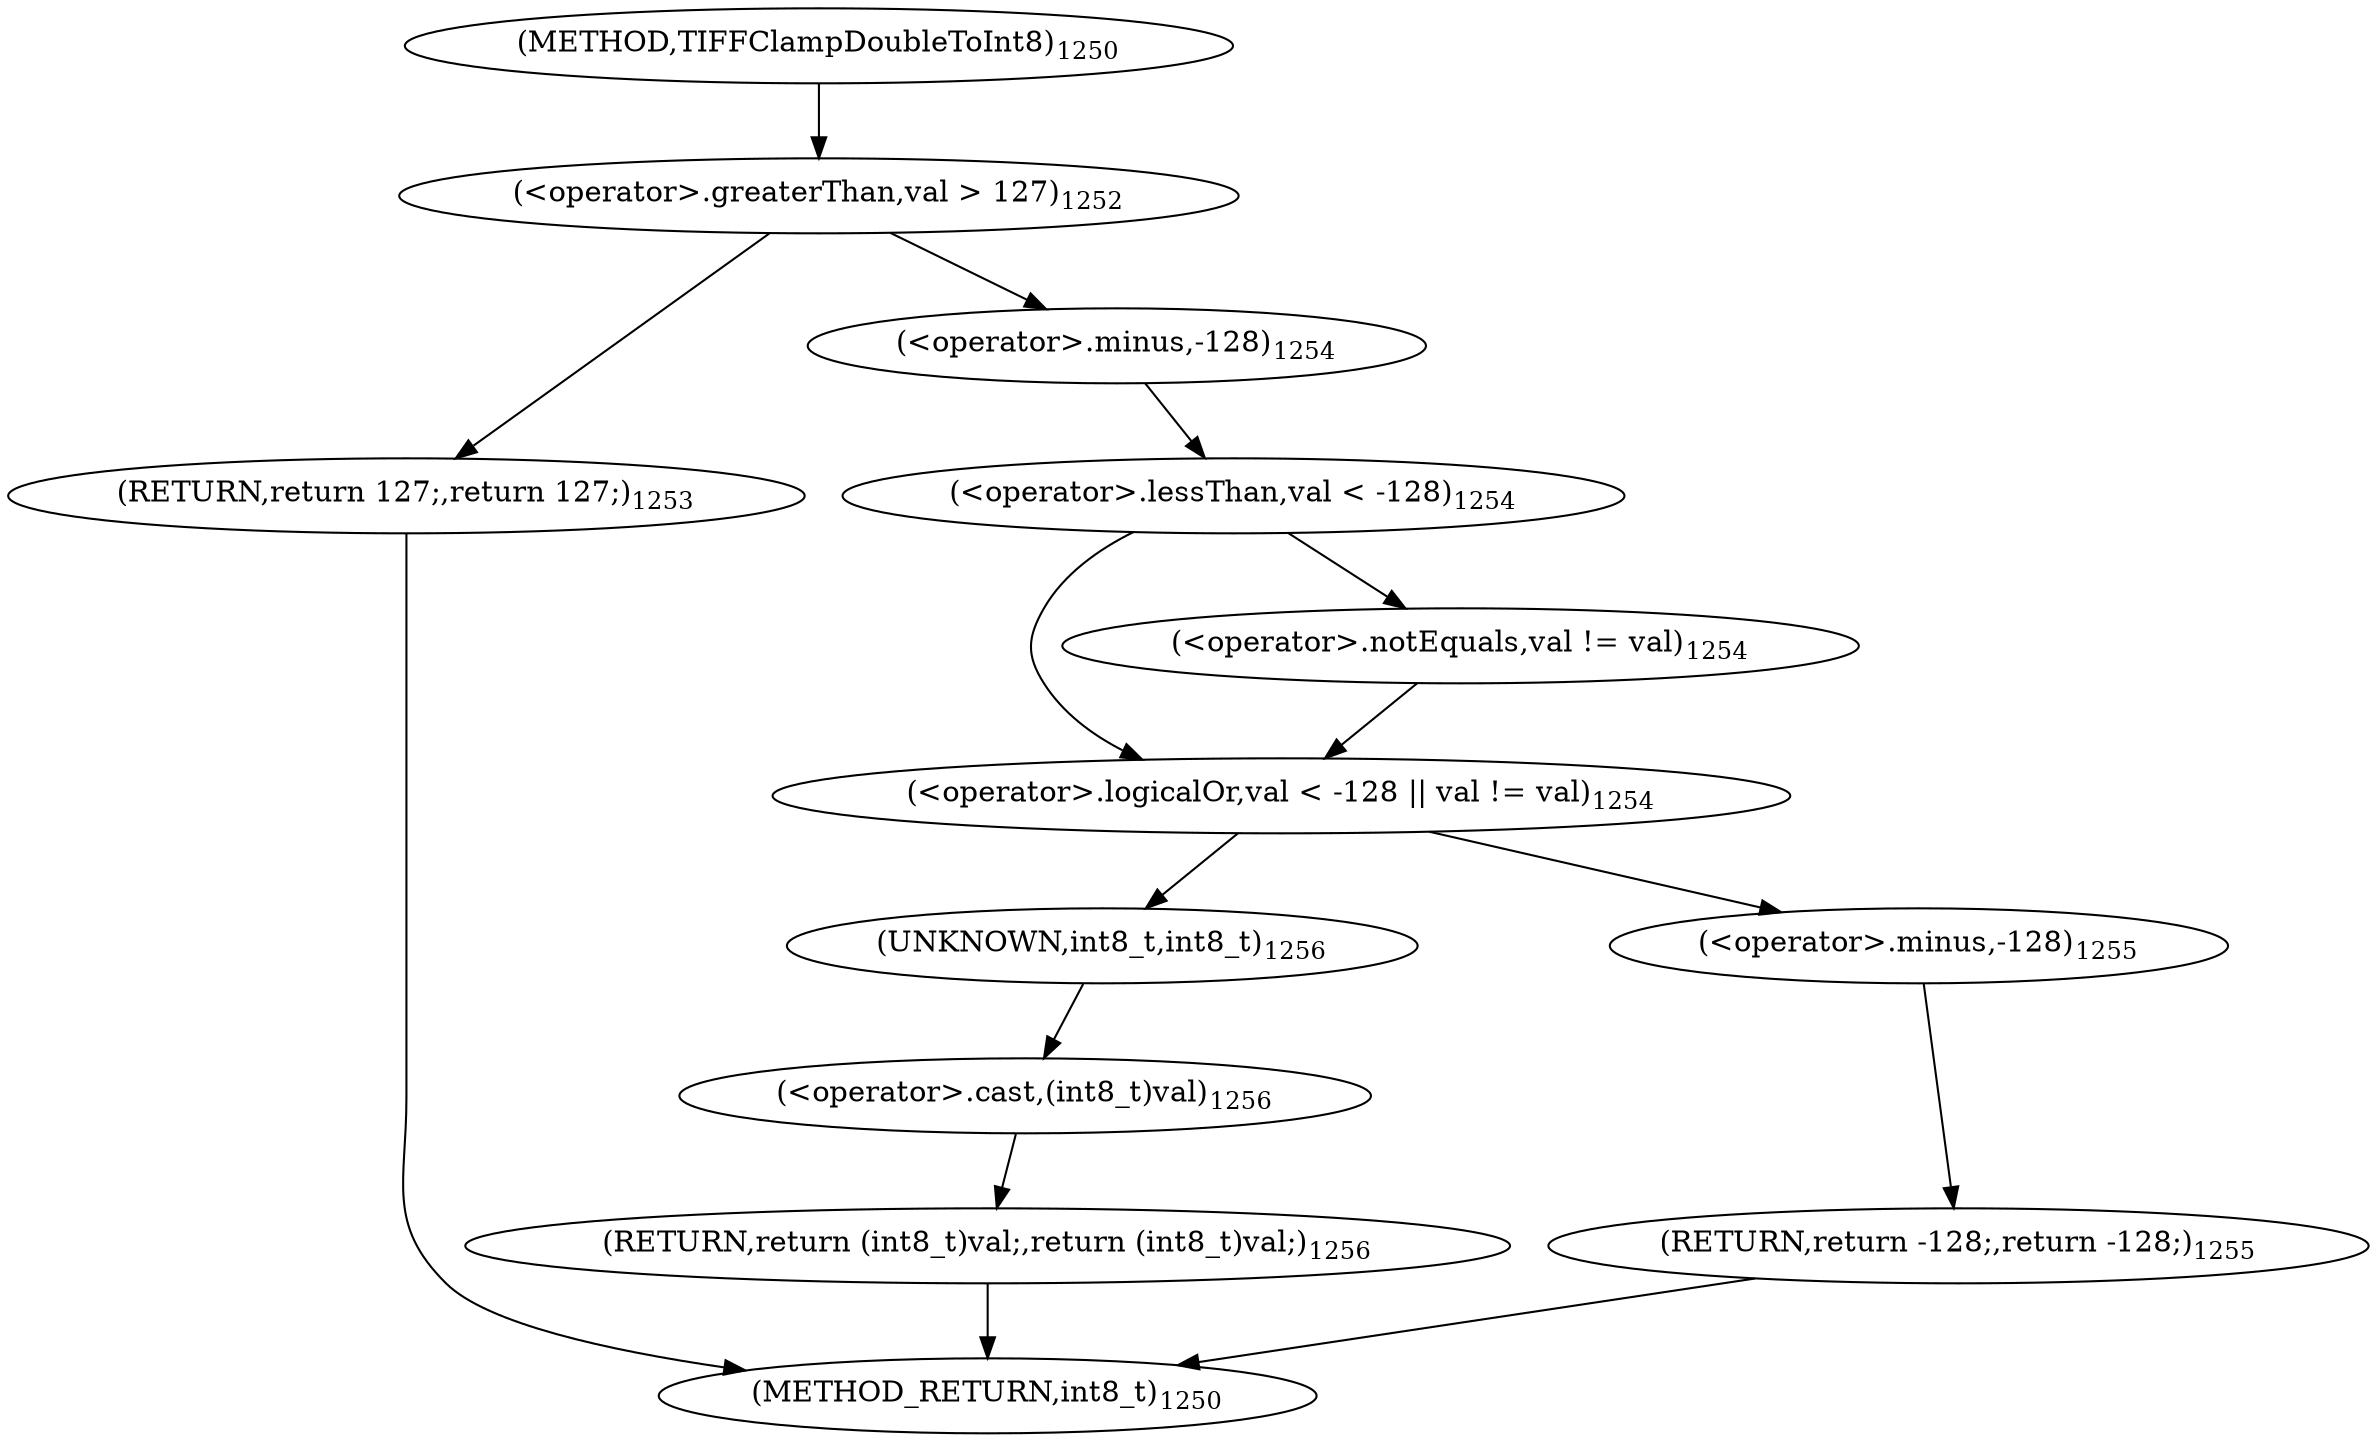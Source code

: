 digraph "TIFFClampDoubleToInt8" {  
"67397" [label = <(RETURN,return (int8_t)val;,return (int8_t)val;)<SUB>1256</SUB>> ]
"67378" [label = <(&lt;operator&gt;.greaterThan,val &gt; 127)<SUB>1252</SUB>> ]
"67385" [label = <(&lt;operator&gt;.logicalOr,val &lt; -128 || val != val)<SUB>1254</SUB>> ]
"67398" [label = <(&lt;operator&gt;.cast,(int8_t)val)<SUB>1256</SUB>> ]
"67382" [label = <(RETURN,return 127;,return 127;)<SUB>1253</SUB>> ]
"67386" [label = <(&lt;operator&gt;.lessThan,val &lt; -128)<SUB>1254</SUB>> ]
"67390" [label = <(&lt;operator&gt;.notEquals,val != val)<SUB>1254</SUB>> ]
"67394" [label = <(RETURN,return -128;,return -128;)<SUB>1255</SUB>> ]
"67399" [label = <(UNKNOWN,int8_t,int8_t)<SUB>1256</SUB>> ]
"67388" [label = <(&lt;operator&gt;.minus,-128)<SUB>1254</SUB>> ]
"67395" [label = <(&lt;operator&gt;.minus,-128)<SUB>1255</SUB>> ]
"67374" [label = <(METHOD,TIFFClampDoubleToInt8)<SUB>1250</SUB>> ]
"67401" [label = <(METHOD_RETURN,int8_t)<SUB>1250</SUB>> ]
  "67397" -> "67401" 
  "67378" -> "67382" 
  "67378" -> "67388" 
  "67385" -> "67399" 
  "67385" -> "67395" 
  "67398" -> "67397" 
  "67382" -> "67401" 
  "67386" -> "67385" 
  "67386" -> "67390" 
  "67390" -> "67385" 
  "67394" -> "67401" 
  "67399" -> "67398" 
  "67388" -> "67386" 
  "67395" -> "67394" 
  "67374" -> "67378" 
}
